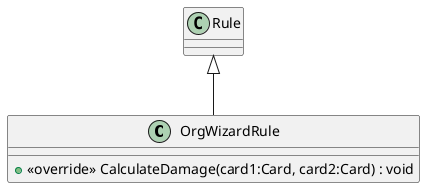 @startuml
class OrgWizardRule {
    + <<override>> CalculateDamage(card1:Card, card2:Card) : void
}
Rule <|-- OrgWizardRule
@enduml

